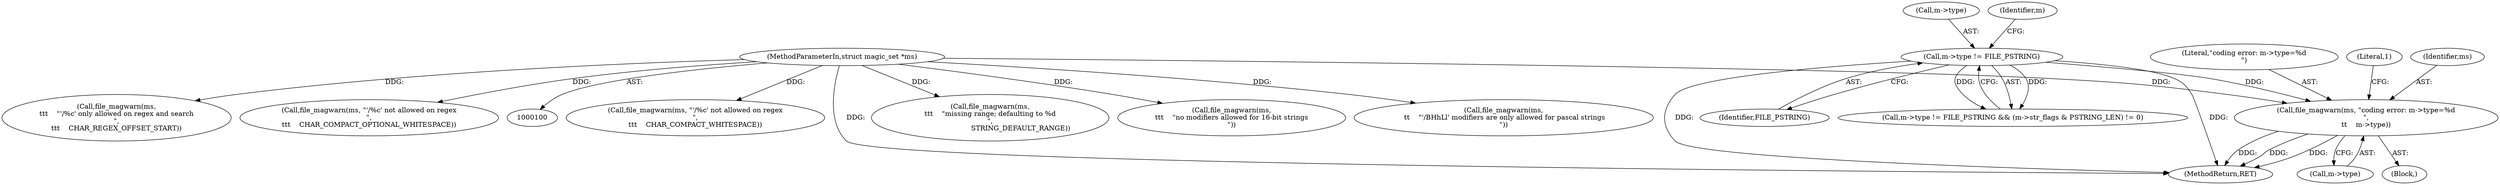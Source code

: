 digraph "1_file_4a284c89d6ef11aca34da65da7d673050a5ea320_0@pointer" {
"1000231" [label="(Call,file_magwarn(ms, \"coding error: m->type=%d\n\",\n\t\t    m->type))"];
"1000101" [label="(MethodParameterIn,struct magic_set *ms)"];
"1000116" [label="(Call,m->type != FILE_PSTRING)"];
"1000206" [label="(Call,file_magwarn(ms, \"'/%c' not allowed on regex\n\",\n\t\t\t    CHAR_COMPACT_WHITESPACE))"];
"1000231" [label="(Call,file_magwarn(ms, \"coding error: m->type=%d\n\",\n\t\t    m->type))"];
"1000117" [label="(Call,m->type)"];
"1000183" [label="(Call,file_magwarn(ms,\n\t\t\t    \"missing range; defaulting to %d\n\",\n                            STRING_DEFAULT_RANGE))"];
"1000149" [label="(Call,file_magwarn(ms,\n\t\t\t    \"no modifiers allowed for 16-bit strings\n\"))"];
"1000232" [label="(Identifier,ms)"];
"1000139" [label="(Block,)"];
"1000242" [label="(MethodReturn,RET)"];
"1000129" [label="(Call,file_magwarn(ms,\n \t\t    \"'/BHhLl' modifiers are only allowed for pascal strings\n\"))"];
"1000234" [label="(Call,m->type)"];
"1000120" [label="(Identifier,FILE_PSTRING)"];
"1000233" [label="(Literal,\"coding error: m->type=%d\n\")"];
"1000239" [label="(Literal,1)"];
"1000167" [label="(Call,file_magwarn(ms,\n\t\t\t    \"'/%c' only allowed on regex and search\n\",\n\t\t\t    CHAR_REGEX_OFFSET_START))"];
"1000222" [label="(Call,file_magwarn(ms, \"'/%c' not allowed on regex\n\",\n\t\t\t    CHAR_COMPACT_OPTIONAL_WHITESPACE))"];
"1000101" [label="(MethodParameterIn,struct magic_set *ms)"];
"1000116" [label="(Call,m->type != FILE_PSTRING)"];
"1000124" [label="(Identifier,m)"];
"1000115" [label="(Call,m->type != FILE_PSTRING && (m->str_flags & PSTRING_LEN) != 0)"];
"1000231" -> "1000139"  [label="AST: "];
"1000231" -> "1000234"  [label="CFG: "];
"1000232" -> "1000231"  [label="AST: "];
"1000233" -> "1000231"  [label="AST: "];
"1000234" -> "1000231"  [label="AST: "];
"1000239" -> "1000231"  [label="CFG: "];
"1000231" -> "1000242"  [label="DDG: "];
"1000231" -> "1000242"  [label="DDG: "];
"1000231" -> "1000242"  [label="DDG: "];
"1000101" -> "1000231"  [label="DDG: "];
"1000116" -> "1000231"  [label="DDG: "];
"1000101" -> "1000100"  [label="AST: "];
"1000101" -> "1000242"  [label="DDG: "];
"1000101" -> "1000129"  [label="DDG: "];
"1000101" -> "1000149"  [label="DDG: "];
"1000101" -> "1000167"  [label="DDG: "];
"1000101" -> "1000183"  [label="DDG: "];
"1000101" -> "1000206"  [label="DDG: "];
"1000101" -> "1000222"  [label="DDG: "];
"1000116" -> "1000115"  [label="AST: "];
"1000116" -> "1000120"  [label="CFG: "];
"1000117" -> "1000116"  [label="AST: "];
"1000120" -> "1000116"  [label="AST: "];
"1000124" -> "1000116"  [label="CFG: "];
"1000115" -> "1000116"  [label="CFG: "];
"1000116" -> "1000242"  [label="DDG: "];
"1000116" -> "1000242"  [label="DDG: "];
"1000116" -> "1000115"  [label="DDG: "];
"1000116" -> "1000115"  [label="DDG: "];
}
